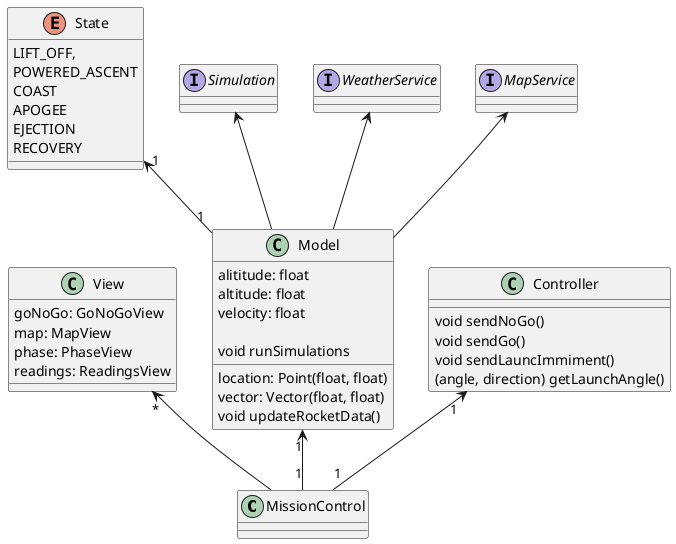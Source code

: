 @startuml
class MissionControl {

}

class View {
  goNoGo: GoNoGoView
  map: MapView
  phase: PhaseView
  readings: ReadingsView
}

class Model {
  alititude: float
  location: Point(float, float)
  vector: Vector(float, float)
  altitude: float
  velocity: float

  void updateRocketData()
  void runSimulations
}

class Controller {
  void sendNoGo()
  void sendGo()
  void sendLauncImmiment()
  (angle, direction) getLaunchAngle()
}

View "*" <-- MissionControl
Model "1" <-- "1" MissionControl
Controller "1" <-- "1" MissionControl

enum State {
  LIFT_OFF,
  POWERED_ASCENT
  COAST
  APOGEE
  EJECTION
  RECOVERY
}

State "1" <-- "1" Model

interface Simulation
interface WeatherService
interface MapService

Simulation <-- Model
WeatherService <-- Model
MapService <-- Model
@enduml
